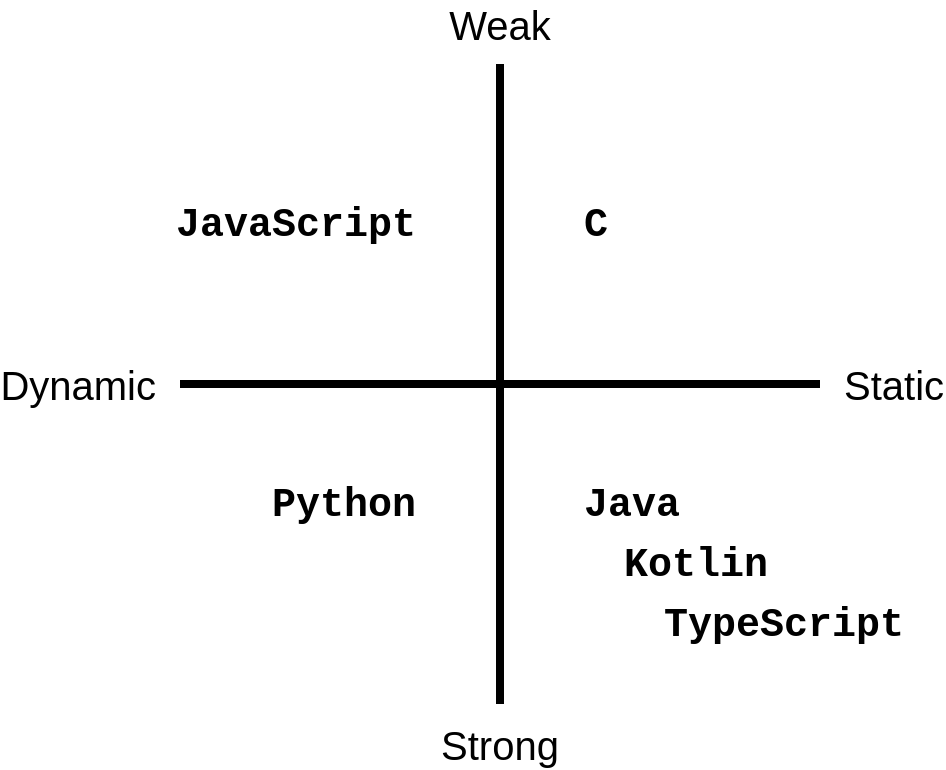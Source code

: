 <mxfile version="12.1.3" type="device" pages="1"><diagram id="bLY4zpYeeYsX_Wbdeezf" name="Page-1"><mxGraphModel dx="971" dy="518" grid="1" gridSize="10" guides="1" tooltips="1" connect="1" arrows="1" fold="1" page="1" pageScale="1" pageWidth="850" pageHeight="1100" math="0" shadow="0"><root><mxCell id="0"/><mxCell id="1" parent="0"/><mxCell id="XQ3Uieqtd5Q82whHRIbf-1" value="" style="endArrow=none;html=1;strokeWidth=4;" edge="1" parent="1"><mxGeometry width="50" height="50" relative="1" as="geometry"><mxPoint x="400" y="400" as="sourcePoint"/><mxPoint x="400" y="80" as="targetPoint"/></mxGeometry></mxCell><mxCell id="XQ3Uieqtd5Q82whHRIbf-2" value="" style="endArrow=none;html=1;strokeWidth=4;" edge="1" parent="1"><mxGeometry width="50" height="50" relative="1" as="geometry"><mxPoint x="240" y="240" as="sourcePoint"/><mxPoint x="560" y="240" as="targetPoint"/></mxGeometry></mxCell><mxCell id="XQ3Uieqtd5Q82whHRIbf-4" value="&lt;div style=&quot;font-size: 20px;&quot;&gt;Dynamic&lt;/div&gt;" style="text;html=1;strokeColor=none;fillColor=none;align=right;verticalAlign=middle;whiteSpace=wrap;rounded=0;fontSize=20;" vertex="1" parent="1"><mxGeometry x="190" y="230" width="40" height="20" as="geometry"/></mxCell><mxCell id="XQ3Uieqtd5Q82whHRIbf-5" value="&lt;div style=&quot;font-size: 20px;&quot;&gt;Static&lt;/div&gt;" style="text;html=1;strokeColor=none;fillColor=none;align=left;verticalAlign=middle;whiteSpace=wrap;rounded=0;fontSize=20;" vertex="1" parent="1"><mxGeometry x="570" y="230" width="40" height="20" as="geometry"/></mxCell><mxCell id="XQ3Uieqtd5Q82whHRIbf-6" value="Weak" style="text;html=1;strokeColor=none;fillColor=none;align=center;verticalAlign=middle;whiteSpace=wrap;rounded=0;fontSize=20;" vertex="1" parent="1"><mxGeometry x="360" y="50" width="80" height="20" as="geometry"/></mxCell><mxCell id="XQ3Uieqtd5Q82whHRIbf-7" value="Strong" style="text;html=1;strokeColor=none;fillColor=none;align=center;verticalAlign=middle;whiteSpace=wrap;rounded=0;fontSize=20;" vertex="1" parent="1"><mxGeometry x="360" y="410" width="80" height="20" as="geometry"/></mxCell><mxCell id="XQ3Uieqtd5Q82whHRIbf-8" value="JavaScript" style="text;html=1;strokeColor=none;fillColor=none;align=right;verticalAlign=middle;whiteSpace=wrap;rounded=0;fontSize=20;fontFamily=Courier New;fontStyle=1" vertex="1" parent="1"><mxGeometry x="290" y="150" width="70" height="20" as="geometry"/></mxCell><mxCell id="XQ3Uieqtd5Q82whHRIbf-9" value="C" style="text;html=1;strokeColor=none;fillColor=none;align=left;verticalAlign=middle;whiteSpace=wrap;rounded=0;fontSize=20;fontFamily=Courier New;fontStyle=1" vertex="1" parent="1"><mxGeometry x="440" y="150" width="40" height="20" as="geometry"/></mxCell><mxCell id="XQ3Uieqtd5Q82whHRIbf-10" value="Python" style="text;html=1;strokeColor=none;fillColor=none;align=right;verticalAlign=middle;whiteSpace=wrap;rounded=0;fontSize=20;fontFamily=Courier New;fontStyle=1" vertex="1" parent="1"><mxGeometry x="320" y="290" width="40" height="20" as="geometry"/></mxCell><mxCell id="XQ3Uieqtd5Q82whHRIbf-11" value="Java" style="text;html=1;strokeColor=none;fillColor=none;align=left;verticalAlign=middle;whiteSpace=wrap;rounded=0;fontSize=20;fontFamily=Courier New;fontStyle=1" vertex="1" parent="1"><mxGeometry x="440" y="290" width="40" height="20" as="geometry"/></mxCell><mxCell id="XQ3Uieqtd5Q82whHRIbf-12" value="&lt;div style=&quot;font-size: 20px;&quot;&gt;Kotlin&lt;/div&gt;" style="text;html=1;strokeColor=none;fillColor=none;align=left;verticalAlign=middle;whiteSpace=wrap;rounded=0;fontSize=20;fontFamily=Courier New;fontStyle=1" vertex="1" parent="1"><mxGeometry x="460" y="320" width="40" height="20" as="geometry"/></mxCell><mxCell id="XQ3Uieqtd5Q82whHRIbf-13" value="TypeScript" style="text;html=1;strokeColor=none;fillColor=none;align=left;verticalAlign=middle;whiteSpace=wrap;rounded=0;fontSize=20;fontFamily=Courier New;fontStyle=1" vertex="1" parent="1"><mxGeometry x="480" y="350" width="40" height="20" as="geometry"/></mxCell></root></mxGraphModel></diagram></mxfile>